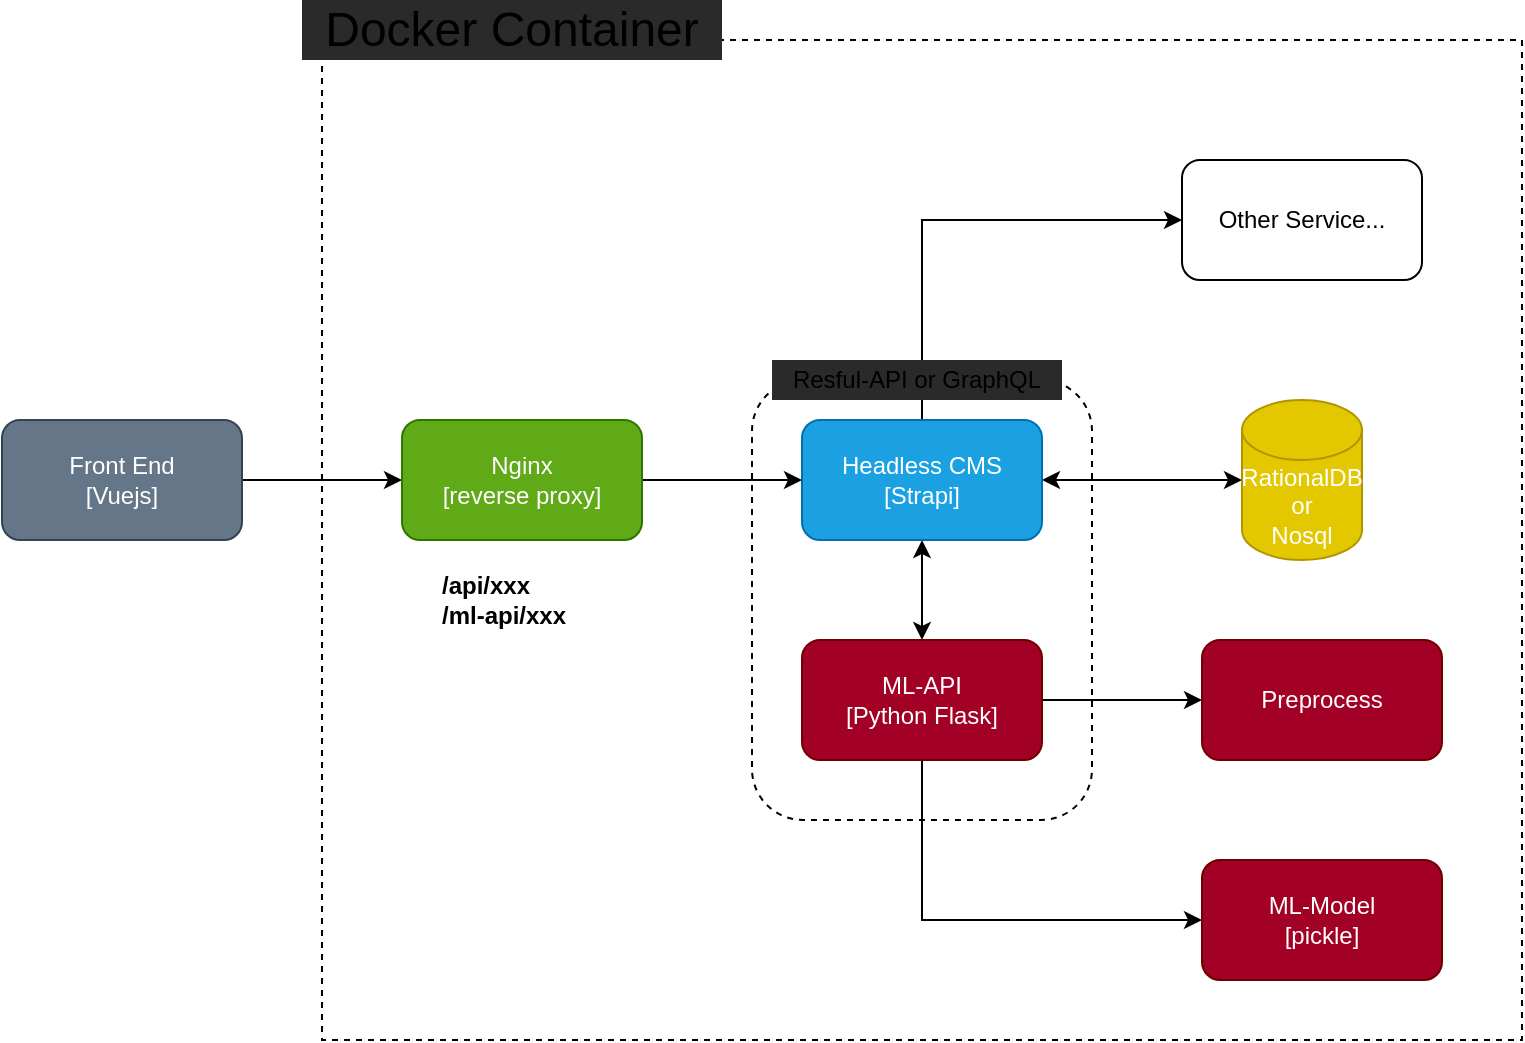 <mxfile version="13.10.0" type="embed">
    <diagram id="gQuHsCMR-mbYBIbD1rNE" name="Architect">
        <mxGraphModel dx="1039" dy="564" grid="1" gridSize="10" guides="1" tooltips="1" connect="1" arrows="1" fold="1" page="1" pageScale="1" pageWidth="850" pageHeight="1100" math="0" shadow="0">
            <root>
                <mxCell id="0"/>
                <mxCell id="1" parent="0"/>
                <mxCell id="20" value="" style="rounded=0;whiteSpace=wrap;html=1;fillColor=none;dashed=1;" vertex="1" parent="1">
                    <mxGeometry x="180" y="70" width="600" height="500" as="geometry"/>
                </mxCell>
                <mxCell id="18" value="" style="edgeStyle=orthogonalEdgeStyle;rounded=0;orthogonalLoop=1;jettySize=auto;html=1;startArrow=none;startFill=0;" edge="1" parent="1" source="2" target="17">
                    <mxGeometry relative="1" as="geometry"/>
                </mxCell>
                <mxCell id="2" value="Front End&lt;br&gt;[Vuejs]" style="rounded=1;whiteSpace=wrap;html=1;fillColor=#647687;strokeColor=#314354;fontColor=#ffffff;" vertex="1" parent="1">
                    <mxGeometry x="20" y="260" width="120" height="60" as="geometry"/>
                </mxCell>
                <mxCell id="7" value="" style="edgeStyle=orthogonalEdgeStyle;rounded=0;orthogonalLoop=1;jettySize=auto;html=1;startArrow=classic;startFill=1;" edge="1" parent="1" source="3" target="4">
                    <mxGeometry relative="1" as="geometry"/>
                </mxCell>
                <mxCell id="8" style="edgeStyle=orthogonalEdgeStyle;rounded=0;orthogonalLoop=1;jettySize=auto;html=1;startArrow=classic;startFill=1;" edge="1" parent="1" source="3" target="5">
                    <mxGeometry relative="1" as="geometry"/>
                </mxCell>
                <mxCell id="16" style="edgeStyle=orthogonalEdgeStyle;rounded=0;orthogonalLoop=1;jettySize=auto;html=1;entryX=0;entryY=0.5;entryDx=0;entryDy=0;startArrow=none;startFill=0;" edge="1" parent="1" source="3" target="15">
                    <mxGeometry relative="1" as="geometry">
                        <Array as="points">
                            <mxPoint x="480" y="160"/>
                        </Array>
                    </mxGeometry>
                </mxCell>
                <mxCell id="3" value="Headless CMS&lt;br&gt;[Strapi]" style="rounded=1;whiteSpace=wrap;html=1;fillColor=#1ba1e2;strokeColor=#006EAF;fontColor=#ffffff;" vertex="1" parent="1">
                    <mxGeometry x="420" y="260" width="120" height="60" as="geometry"/>
                </mxCell>
                <mxCell id="13" value="" style="edgeStyle=orthogonalEdgeStyle;rounded=0;orthogonalLoop=1;jettySize=auto;html=1;startArrow=none;startFill=0;" edge="1" parent="1" source="4" target="11">
                    <mxGeometry relative="1" as="geometry"/>
                </mxCell>
                <mxCell id="14" style="edgeStyle=orthogonalEdgeStyle;rounded=0;orthogonalLoop=1;jettySize=auto;html=1;entryX=0;entryY=0.5;entryDx=0;entryDy=0;startArrow=none;startFill=0;" edge="1" parent="1" source="4" target="9">
                    <mxGeometry relative="1" as="geometry">
                        <Array as="points">
                            <mxPoint x="480" y="510"/>
                        </Array>
                    </mxGeometry>
                </mxCell>
                <mxCell id="4" value="ML-API&lt;br&gt;[Python Flask]" style="rounded=1;whiteSpace=wrap;html=1;fillColor=#a20025;strokeColor=#6F0000;fontColor=#ffffff;" vertex="1" parent="1">
                    <mxGeometry x="420" y="370" width="120" height="60" as="geometry"/>
                </mxCell>
                <mxCell id="5" value="RationalDB&lt;br&gt;or&lt;br&gt;Nosql" style="shape=cylinder3;whiteSpace=wrap;html=1;boundedLbl=1;backgroundOutline=1;size=15;fillColor=#e3c800;strokeColor=#B09500;fontColor=#ffffff;" vertex="1" parent="1">
                    <mxGeometry x="640" y="250" width="60" height="80" as="geometry"/>
                </mxCell>
                <mxCell id="9" value="ML-Model&lt;br&gt;[pickle]" style="whiteSpace=wrap;html=1;rounded=1;fillColor=#a20025;strokeColor=#6F0000;fontColor=#ffffff;" vertex="1" parent="1">
                    <mxGeometry x="620" y="480" width="120" height="60" as="geometry"/>
                </mxCell>
                <mxCell id="11" value="Preprocess" style="whiteSpace=wrap;html=1;rounded=1;fillColor=#a20025;strokeColor=#6F0000;fontColor=#ffffff;" vertex="1" parent="1">
                    <mxGeometry x="620" y="370" width="120" height="60" as="geometry"/>
                </mxCell>
                <mxCell id="15" value="Other Service..." style="rounded=1;whiteSpace=wrap;html=1;" vertex="1" parent="1">
                    <mxGeometry x="610" y="130" width="120" height="60" as="geometry"/>
                </mxCell>
                <mxCell id="19" value="" style="edgeStyle=orthogonalEdgeStyle;rounded=0;orthogonalLoop=1;jettySize=auto;html=1;startArrow=none;startFill=0;" edge="1" parent="1" source="17" target="3">
                    <mxGeometry relative="1" as="geometry"/>
                </mxCell>
                <mxCell id="17" value="Nginx&lt;br&gt;[reverse proxy]" style="whiteSpace=wrap;html=1;rounded=1;fillColor=#60a917;strokeColor=#2D7600;fontColor=#ffffff;" vertex="1" parent="1">
                    <mxGeometry x="220" y="260" width="120" height="60" as="geometry"/>
                </mxCell>
                <mxCell id="21" value="&lt;font style=&quot;font-size: 24px&quot;&gt;Docker Container&lt;/font&gt;" style="text;html=1;strokeColor=none;align=center;verticalAlign=middle;whiteSpace=wrap;rounded=0;dashed=1;fillColor=#2a2a2a;" vertex="1" parent="1">
                    <mxGeometry x="170" y="50" width="210" height="30" as="geometry"/>
                </mxCell>
                <mxCell id="22" value="&lt;b&gt;/api/xxx&lt;br&gt;/ml-api/xxx&lt;/b&gt;" style="text;html=1;strokeColor=none;fillColor=none;align=left;verticalAlign=middle;whiteSpace=wrap;rounded=0;dashed=1;" vertex="1" parent="1">
                    <mxGeometry x="237.5" y="340" width="75" height="20" as="geometry"/>
                </mxCell>
                <mxCell id="23" value="" style="rounded=1;whiteSpace=wrap;html=1;dashed=1;fillColor=none;" vertex="1" parent="1">
                    <mxGeometry x="395" y="240" width="170" height="220" as="geometry"/>
                </mxCell>
                <mxCell id="24" value="Resful-API or GraphQL" style="text;html=1;strokeColor=none;align=center;verticalAlign=middle;whiteSpace=wrap;rounded=0;dashed=1;fillColor=#2a2a2a;" vertex="1" parent="1">
                    <mxGeometry x="405" y="230" width="145" height="20" as="geometry"/>
                </mxCell>
            </root>
        </mxGraphModel>
    </diagram>
</mxfile>